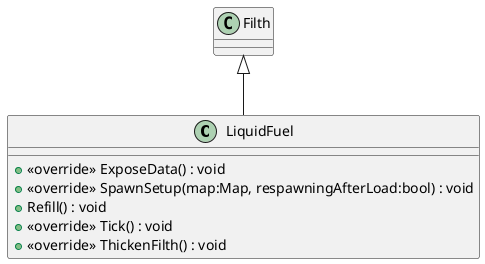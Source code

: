 @startuml
class LiquidFuel {
    + <<override>> ExposeData() : void
    + <<override>> SpawnSetup(map:Map, respawningAfterLoad:bool) : void
    + Refill() : void
    + <<override>> Tick() : void
    + <<override>> ThickenFilth() : void
}
Filth <|-- LiquidFuel
@enduml

